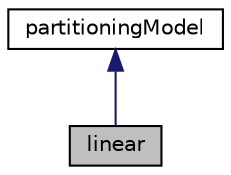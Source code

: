 digraph "linear"
{
  bgcolor="transparent";
  edge [fontname="Helvetica",fontsize="10",labelfontname="Helvetica",labelfontsize="10"];
  node [fontname="Helvetica",fontsize="10",shape=record];
  Node1 [label="linear",height=0.2,width=0.4,color="black", fillcolor="grey75", style="filled" fontcolor="black"];
  Node2 -> Node1 [dir="back",color="midnightblue",fontsize="10",style="solid",fontname="Helvetica"];
  Node2 [label="partitioningModel",height=0.2,width=0.4,color="black",URL="$classFoam_1_1wallBoilingModels_1_1partitioningModel.html",tooltip="Base class for wall heat flux partitioning models. "];
}
